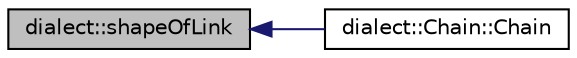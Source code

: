 digraph "dialect::shapeOfLink"
{
  edge [fontname="Helvetica",fontsize="10",labelfontname="Helvetica",labelfontsize="10"];
  node [fontname="Helvetica",fontsize="10",shape=record];
  rankdir="LR";
  Node174 [label="dialect::shapeOfLink",height=0.2,width=0.4,color="black", fillcolor="grey75", style="filled", fontcolor="black"];
  Node174 -> Node175 [dir="back",color="midnightblue",fontsize="10",style="solid",fontname="Helvetica"];
  Node175 [label="dialect::Chain::Chain",height=0.2,width=0.4,color="black", fillcolor="white", style="filled",URL="$classdialect_1_1Chain.html#a8ed76f7de22ef8dfe4dbccf8a66bd9a3",tooltip="Standard constructor. "];
}
